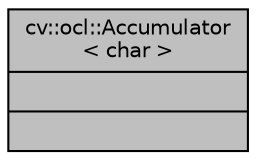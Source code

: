 digraph "cv::ocl::Accumulator&lt; char &gt;"
{
 // LATEX_PDF_SIZE
  edge [fontname="Helvetica",fontsize="10",labelfontname="Helvetica",labelfontsize="10"];
  node [fontname="Helvetica",fontsize="10",shape=record];
  Node1 [label="{cv::ocl::Accumulator\l\< char \>\n||}",height=0.2,width=0.4,color="black", fillcolor="grey75", style="filled", fontcolor="black",tooltip=" "];
}

